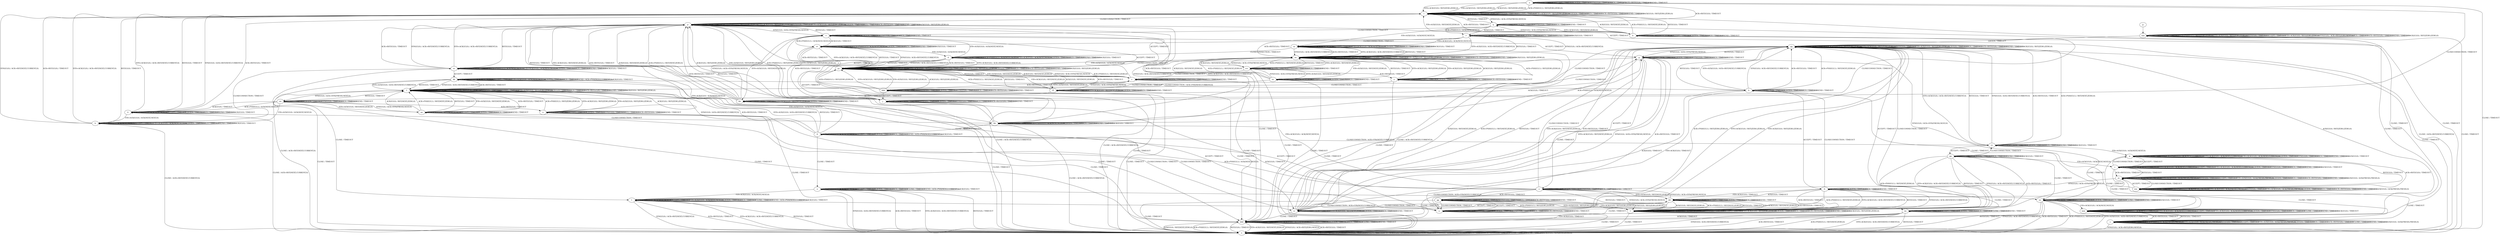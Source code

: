 digraph "" {
	graph ["Incoming time"=0.0004324913024902344,
		"Outgoing time"=0.04846477508544922,
		Output="{'States': 56, 'Transitions': 716, 'Filename': '../results/tcp_preset_100/TCP_FreeBSD_Server-TCP_FreeBSD_Server-2.dot'}",
		Reference="{'States': 56, 'Transitions': 716, 'Filename': '../subjects/tcp/TCP_FreeBSD_Server.dot'}",
		Solver=yices,
		Updated="{'States': 56, 'Transitions': 716, 'Filename': '../subjects/tcp/TCP_FreeBSD_Server.dot'}",
		"f-measure"=1.0,
		precision=1.0,
		recall=1.0
	];
	a -> a	[key=0,
		label="RST(V,V,0) / TIMEOUT"];
	a -> a	[key=1,
		label="ACCEPT / TIMEOUT"];
	a -> a	[key=2,
		label="LISTEN / TIMEOUT"];
	a -> a	[key=3,
		label="SYN(V,V,0) / TIMEOUT"];
	a -> a	[key=4,
		label="RCV / TIMEOUT"];
	a -> a	[key=5,
		label="ACK+RST(V,V,0) / TIMEOUT"];
	a -> a	[key=6,
		label="SEND / TIMEOUT"];
	a -> i	[key=0,
		label="ACK+PSH(V,V,1) / RST(ZERO,ZERO,0)"];
	a -> i	[key=1,
		label="SYN+ACK(V,V,0) / RST(ZERO,ZERO,0)"];
	a -> i	[key=2,
		label="FIN+ACK(V,V,0) / RST(ZERO,ZERO,0)"];
	a -> i	[key=3,
		label="ACK(V,V,0) / RST(ZERO,ZERO,0)"];
	a -> j	[key=0,
		label="CLOSECONNECTION / TIMEOUT"];
	a -> x	[key=0,
		label="CLOSE / TIMEOUT"];
	b -> b	[key=0,
		label="ACK+PSH(V,V,1) / ACK(NEXT,NEXT,0)"];
	b -> b	[key=1,
		label="ACCEPT / TIMEOUT"];
	b -> b	[key=2,
		label="FIN+ACK(V,V,0) / ACK(NEXT,NEXT,0)"];
	b -> b	[key=3,
		label="LISTEN / TIMEOUT"];
	b -> b	[key=4,
		label="RCV / TIMEOUT"];
	b -> b	[key=5,
		label="SEND / TIMEOUT"];
	b -> b	[key=6,
		label="ACK(V,V,0) / TIMEOUT"];
	b -> i	[key=0,
		label="SYN+ACK(V,V,0) / ACK+RST(NEXT,CURRENT,0)"];
	b -> i	[key=1,
		label="RST(V,V,0) / TIMEOUT"];
	b -> i	[key=2,
		label="SYN(V,V,0) / ACK+RST(NEXT,CURRENT,0)"];
	b -> i	[key=3,
		label="ACK+RST(V,V,0) / TIMEOUT"];
	b -> x	[key=0,
		label="CLOSE / ACK+RST(NEXT,CURRENT,0)"];
	b -> ss	[key=0,
		label="CLOSECONNECTION / TIMEOUT"];
	c -> c	[key=0,
		label="ACK+PSH(V,V,1) / ACK(NEXT,CURRENT,0)"];
	c -> c	[key=1,
		label="SYN+ACK(V,V,0) / ACK(NEXT,CURRENT,0)"];
	c -> c	[key=2,
		label="ACCEPT / TIMEOUT"];
	c -> c	[key=3,
		label="FIN+ACK(V,V,0) / ACK(NEXT,CURRENT,0)"];
	c -> c	[key=4,
		label="LISTEN / TIMEOUT"];
	c -> c	[key=5,
		label="SYN(V,V,0) / TIMEOUT"];
	c -> c	[key=6,
		label="RCV / TIMEOUT"];
	c -> c	[key=7,
		label="SEND / TIMEOUT"];
	c -> c	[key=8,
		label="ACK(V,V,0) / TIMEOUT"];
	c -> w	[key=0,
		label="CLOSECONNECTION / TIMEOUT"];
	c -> mm	[key=0,
		label="CLOSE / TIMEOUT"];
	c -> zz	[key=0,
		label="RST(V,V,0) / TIMEOUT"];
	c -> zz	[key=1,
		label="ACK+RST(V,V,0) / TIMEOUT"];
	d -> d	[key=0,
		label="CLOSECONNECTION / TIMEOUT"];
	d -> d	[key=1,
		label="ACK+PSH(V,V,1) / ACK(NEXT,NEXT,0)"];
	d -> d	[key=2,
		label="FIN+ACK(V,V,0) / ACK(NEXT,NEXT,0)"];
	d -> d	[key=3,
		label="LISTEN / TIMEOUT"];
	d -> d	[key=4,
		label="RCV / TIMEOUT"];
	d -> d	[key=5,
		label="SEND / TIMEOUT"];
	d -> d	[key=6,
		label="ACK(V,V,0) / TIMEOUT"];
	d -> x	[key=0,
		label="CLOSE / ACK+RST(NEXT,CURRENT,0)"];
	d -> ss	[key=0,
		label="ACCEPT / TIMEOUT"];
	d -> yy	[key=0,
		label="SYN+ACK(V,V,0) / ACK+RST(NEXT,CURRENT,0)"];
	d -> yy	[key=1,
		label="RST(V,V,0) / TIMEOUT"];
	d -> yy	[key=2,
		label="SYN(V,V,0) / ACK+RST(NEXT,CURRENT,0)"];
	d -> yy	[key=3,
		label="ACK+RST(V,V,0) / TIMEOUT"];
	e -> e	[key=0,
		label="ACCEPT / TIMEOUT"];
	e -> e	[key=1,
		label="LISTEN / TIMEOUT"];
	e -> e	[key=2,
		label="SYN(V,V,0) / TIMEOUT"];
	e -> e	[key=3,
		label="RCV / TIMEOUT"];
	e -> e	[key=4,
		label="SEND / TIMEOUT"];
	e -> g	[key=0,
		label="CLOSECONNECTION / TIMEOUT"];
	e -> l	[key=0,
		label="RST(V,V,0) / TIMEOUT"];
	e -> dd	[key=0,
		label="SYN+ACK(V,V,0) / RST(NEXT,ZERO,0)"];
	e -> gg	[key=0,
		label="ACK+RST(V,V,0) / TIMEOUT"];
	e -> kk	[key=0,
		label="FIN+ACK(V,V,0) / ACK(NEXT,NEXT,0)"];
	e -> ll	[key=0,
		label="ACK+PSH(V,V,1) / ACK(NEXT,NEXT,0)"];
	e -> ll	[key=1,
		label="ACK(V,V,0) / TIMEOUT"];
	e -> ddd	[key=0,
		label="CLOSE / TIMEOUT"];
	f -> f	[key=0,
		label="ACK+PSH(V,V,1) / RST(ZERO,ZERO,0)"];
	f -> f	[key=1,
		label="SYN+ACK(V,V,0) / RST(ZERO,ZERO,0)"];
	f -> f	[key=2,
		label="RST(V,V,0) / TIMEOUT"];
	f -> f	[key=3,
		label="ACCEPT / TIMEOUT"];
	f -> f	[key=4,
		label="FIN+ACK(V,V,0) / RST(ZERO,ZERO,0)"];
	f -> f	[key=5,
		label="LISTEN / TIMEOUT"];
	f -> f	[key=6,
		label="RCV / TIMEOUT"];
	f -> f	[key=7,
		label="ACK+RST(V,V,0) / TIMEOUT"];
	f -> f	[key=8,
		label="SEND / TIMEOUT"];
	f -> f	[key=9,
		label="ACK(V,V,0) / RST(ZERO,ZERO,0)"];
	f -> x	[key=0,
		label="CLOSE / TIMEOUT"];
	f -> qq	[key=0,
		label="CLOSECONNECTION / TIMEOUT"];
	f -> uu	[key=0,
		label="SYN(V,V,0) / ACK+SYN(FRESH,NEXT,0)"];
	g -> e	[key=0,
		label="ACCEPT / TIMEOUT"];
	g -> g	[key=0,
		label="CLOSECONNECTION / TIMEOUT"];
	g -> g	[key=1,
		label="LISTEN / TIMEOUT"];
	g -> g	[key=2,
		label="SYN(V,V,0) / TIMEOUT"];
	g -> g	[key=3,
		label="RCV / TIMEOUT"];
	g -> g	[key=4,
		label="SEND / TIMEOUT"];
	g -> n	[key=0,
		label="ACK+RST(V,V,0) / TIMEOUT"];
	g -> bb	[key=0,
		label="ACK+PSH(V,V,1) / ACK(NEXT,NEXT,0)"];
	g -> bb	[key=1,
		label="ACK(V,V,0) / TIMEOUT"];
	g -> cc	[key=0,
		label="SYN+ACK(V,V,0) / RST(NEXT,ZERO,0)"];
	g -> qq	[key=0,
		label="RST(V,V,0) / TIMEOUT"];
	g -> ss	[key=0,
		label="FIN+ACK(V,V,0) / ACK(NEXT,NEXT,0)"];
	g -> ddd	[key=0,
		label="CLOSE / TIMEOUT"];
	h -> h	[key=0,
		label="CLOSECONNECTION / TIMEOUT"];
	h -> h	[key=1,
		label="LISTEN / TIMEOUT"];
	h -> h	[key=2,
		label="RCV / TIMEOUT"];
	h -> h	[key=3,
		label="SEND / TIMEOUT"];
	h -> cc	[key=0,
		label="FIN+ACK(V,V,0) / TIMEOUT"];
	h -> cc	[key=1,
		label="ACK(V,V,0) / TIMEOUT"];
	h -> nn	[key=0,
		label="CLOSE / TIMEOUT"];
	h -> qq	[key=0,
		label="ACK+PSH(V,V,1) / RST(NEXT,ZERO,0)"];
	h -> qq	[key=1,
		label="SYN+ACK(V,V,0) / ACK+RST(NEXT,CURRENT,0)"];
	h -> qq	[key=2,
		label="RST(V,V,0) / TIMEOUT"];
	h -> qq	[key=3,
		label="SYN(V,V,0) / ACK+RST(NEXT,CURRENT,0)"];
	h -> qq	[key=4,
		label="ACK+RST(V,V,0) / TIMEOUT"];
	h -> tt	[key=0,
		label="ACCEPT / TIMEOUT"];
	i -> i	[key=0,
		label="ACK+PSH(V,V,1) / RST(ZERO,ZERO,0)"];
	i -> i	[key=1,
		label="SYN+ACK(V,V,0) / RST(ZERO,ZERO,0)"];
	i -> i	[key=2,
		label="RST(V,V,0) / TIMEOUT"];
	i -> i	[key=3,
		label="ACCEPT / TIMEOUT"];
	i -> i	[key=4,
		label="FIN+ACK(V,V,0) / RST(ZERO,ZERO,0)"];
	i -> i	[key=5,
		label="LISTEN / TIMEOUT"];
	i -> i	[key=6,
		label="RCV / TIMEOUT"];
	i -> i	[key=7,
		label="ACK+RST(V,V,0) / TIMEOUT"];
	i -> i	[key=8,
		label="SEND / TIMEOUT"];
	i -> i	[key=9,
		label="ACK(V,V,0) / RST(ZERO,ZERO,0)"];
	i -> p	[key=0,
		label="CLOSECONNECTION / TIMEOUT"];
	i -> q	[key=0,
		label="SYN(V,V,0) / ACK+SYN(FRESH,NEXT,0)"];
	i -> x	[key=0,
		label="CLOSE / TIMEOUT"];
	j -> j	[key=0,
		label="CLOSECONNECTION / TIMEOUT"];
	j -> j	[key=1,
		label="RST(V,V,0) / TIMEOUT"];
	j -> j	[key=2,
		label="LISTEN / TIMEOUT"];
	j -> j	[key=3,
		label="SYN(V,V,0) / TIMEOUT"];
	j -> j	[key=4,
		label="RCV / TIMEOUT"];
	j -> j	[key=5,
		label="ACK+RST(V,V,0) / TIMEOUT"];
	j -> j	[key=6,
		label="SEND / TIMEOUT"];
	j -> n	[key=0,
		label="ACCEPT / TIMEOUT"];
	j -> p	[key=0,
		label="ACK+PSH(V,V,1) / RST(ZERO,ZERO,0)"];
	j -> p	[key=1,
		label="SYN+ACK(V,V,0) / RST(ZERO,ZERO,0)"];
	j -> p	[key=2,
		label="FIN+ACK(V,V,0) / RST(ZERO,ZERO,0)"];
	j -> p	[key=3,
		label="ACK(V,V,0) / RST(ZERO,ZERO,0)"];
	j -> x	[key=0,
		label="CLOSE / TIMEOUT"];
	k -> i	[key=0,
		label="ACK+PSH(V,V,1) / RST(NEXT,ZERO,0)"];
	k -> i	[key=1,
		label="RST(V,V,0) / TIMEOUT"];
	k -> i	[key=2,
		label="FIN+ACK(V,V,0) / RST(NEXT,ZERO,0)"];
	k -> i	[key=3,
		label="ACK+RST(V,V,0) / TIMEOUT"];
	k -> i	[key=4,
		label="ACK(V,V,0) / RST(NEXT,ZERO,0)"];
	k -> k	[key=0,
		label="SYN+ACK(V,V,0) / RST(NEXT,ZERO,0)"];
	k -> k	[key=1,
		label="ACCEPT / TIMEOUT"];
	k -> k	[key=2,
		label="LISTEN / TIMEOUT"];
	k -> k	[key=3,
		label="RCV / TIMEOUT"];
	k -> k	[key=4,
		label="SEND / TIMEOUT"];
	k -> q	[key=0,
		label="SYN(V,V,0) / ACK+SYN(FRESH,NEXT,0)"];
	k -> hh	[key=0,
		label="CLOSECONNECTION / TIMEOUT"];
	k -> ddd	[key=0,
		label="CLOSE / TIMEOUT"];
	l -> e	[key=0,
		label="SYN(V,V,0) / ACK+SYN(FRESH,NEXT,0)"];
	l -> l	[key=0,
		label="ACK+PSH(V,V,1) / RST(ZERO,ZERO,0)"];
	l -> l	[key=1,
		label="SYN+ACK(V,V,0) / RST(ZERO,ZERO,0)"];
	l -> l	[key=2,
		label="RST(V,V,0) / TIMEOUT"];
	l -> l	[key=3,
		label="ACCEPT / TIMEOUT"];
	l -> l	[key=4,
		label="FIN+ACK(V,V,0) / RST(ZERO,ZERO,0)"];
	l -> l	[key=5,
		label="LISTEN / TIMEOUT"];
	l -> l	[key=6,
		label="RCV / TIMEOUT"];
	l -> l	[key=7,
		label="ACK+RST(V,V,0) / TIMEOUT"];
	l -> l	[key=8,
		label="SEND / TIMEOUT"];
	l -> l	[key=9,
		label="ACK(V,V,0) / RST(ZERO,ZERO,0)"];
	l -> x	[key=0,
		label="CLOSE / TIMEOUT"];
	l -> qq	[key=0,
		label="CLOSECONNECTION / TIMEOUT"];
	m -> d	[key=0,
		label="CLOSECONNECTION / TIMEOUT"];
	m -> m	[key=0,
		label="ACK+PSH(V,V,1) / ACK(NEXT,NEXT,0)"];
	m -> m	[key=1,
		label="ACCEPT / TIMEOUT"];
	m -> m	[key=2,
		label="FIN+ACK(V,V,0) / ACK(NEXT,NEXT,0)"];
	m -> m	[key=3,
		label="LISTEN / TIMEOUT"];
	m -> m	[key=4,
		label="RCV / TIMEOUT"];
	m -> m	[key=5,
		label="SEND / TIMEOUT"];
	m -> m	[key=6,
		label="ACK(V,V,0) / TIMEOUT"];
	m -> x	[key=0,
		label="CLOSE / ACK+RST(NEXT,CURRENT,0)"];
	m -> ee	[key=0,
		label="SYN+ACK(V,V,0) / ACK+RST(NEXT,CURRENT,0)"];
	m -> ee	[key=1,
		label="RST(V,V,0) / TIMEOUT"];
	m -> ee	[key=2,
		label="SYN(V,V,0) / ACK+RST(NEXT,CURRENT,0)"];
	m -> ee	[key=3,
		label="ACK+RST(V,V,0) / TIMEOUT"];
	n -> n	[key=0,
		label="CLOSECONNECTION / TIMEOUT"];
	n -> n	[key=1,
		label="RST(V,V,0) / TIMEOUT"];
	n -> n	[key=2,
		label="LISTEN / TIMEOUT"];
	n -> n	[key=3,
		label="SYN(V,V,0) / TIMEOUT"];
	n -> n	[key=4,
		label="RCV / TIMEOUT"];
	n -> n	[key=5,
		label="ACK+RST(V,V,0) / TIMEOUT"];
	n -> n	[key=6,
		label="SEND / TIMEOUT"];
	n -> x	[key=0,
		label="CLOSE / TIMEOUT"];
	n -> gg	[key=0,
		label="ACCEPT / TIMEOUT"];
	n -> qq	[key=0,
		label="ACK+PSH(V,V,1) / RST(ZERO,ZERO,0)"];
	n -> qq	[key=1,
		label="SYN+ACK(V,V,0) / RST(ZERO,ZERO,0)"];
	n -> qq	[key=2,
		label="FIN+ACK(V,V,0) / RST(ZERO,ZERO,0)"];
	n -> qq	[key=3,
		label="ACK(V,V,0) / RST(ZERO,ZERO,0)"];
	o -> o	[key=0,
		label="ACK+PSH(V,V,1) / ACK(NEXT,NEXT,0)"];
	o -> o	[key=1,
		label="ACCEPT / TIMEOUT"];
	o -> o	[key=2,
		label="LISTEN / TIMEOUT"];
	o -> o	[key=3,
		label="RCV / TIMEOUT"];
	o -> o	[key=4,
		label="CLOSE / TIMEOUT"];
	o -> o	[key=5,
		label="SEND / ACK+PSH(NEXT,CURRENT,1)"];
	o -> o	[key=6,
		label="ACK(V,V,0) / TIMEOUT"];
	o -> t	[key=0,
		label="FIN+ACK(V,V,0) / ACK(NEXT,NEXT,0)"];
	o -> x	[key=0,
		label="SYN+ACK(V,V,0) / ACK+RST(NEXT,CURRENT,0)"];
	o -> x	[key=1,
		label="RST(V,V,0) / TIMEOUT"];
	o -> x	[key=2,
		label="SYN(V,V,0) / ACK+RST(NEXT,CURRENT,0)"];
	o -> x	[key=3,
		label="ACK+RST(V,V,0) / TIMEOUT"];
	o -> oo	[key=0,
		label="CLOSECONNECTION / ACK+FIN(NEXT,CURRENT,0)"];
	p -> p	[key=0,
		label="CLOSECONNECTION / TIMEOUT"];
	p -> p	[key=1,
		label="ACK+PSH(V,V,1) / RST(ZERO,ZERO,0)"];
	p -> p	[key=2,
		label="SYN+ACK(V,V,0) / RST(ZERO,ZERO,0)"];
	p -> p	[key=3,
		label="RST(V,V,0) / TIMEOUT"];
	p -> p	[key=4,
		label="FIN+ACK(V,V,0) / RST(ZERO,ZERO,0)"];
	p -> p	[key=5,
		label="LISTEN / TIMEOUT"];
	p -> p	[key=6,
		label="RCV / TIMEOUT"];
	p -> p	[key=7,
		label="ACK+RST(V,V,0) / TIMEOUT"];
	p -> p	[key=8,
		label="SEND / TIMEOUT"];
	p -> p	[key=9,
		label="ACK(V,V,0) / RST(ZERO,ZERO,0)"];
	p -> v	[key=0,
		label="SYN(V,V,0) / ACK+SYN(FRESH,NEXT,0)"];
	p -> x	[key=0,
		label="CLOSE / TIMEOUT"];
	p -> qq	[key=0,
		label="ACCEPT / TIMEOUT"];
	q -> a	[key=0,
		label="ACK+RST(V,V,0) / TIMEOUT"];
	q -> i	[key=0,
		label="RST(V,V,0) / TIMEOUT"];
	q -> k	[key=0,
		label="SYN+ACK(V,V,0) / RST(NEXT,ZERO,0)"];
	q -> m	[key=0,
		label="FIN+ACK(V,V,0) / ACK(NEXT,NEXT,0)"];
	q -> q	[key=0,
		label="ACCEPT / TIMEOUT"];
	q -> q	[key=1,
		label="LISTEN / TIMEOUT"];
	q -> q	[key=2,
		label="SYN(V,V,0) / TIMEOUT"];
	q -> q	[key=3,
		label="RCV / TIMEOUT"];
	q -> q	[key=4,
		label="SEND / TIMEOUT"];
	q -> r	[key=0,
		label="ACK+PSH(V,V,1) / ACK(NEXT,NEXT,0)"];
	q -> r	[key=1,
		label="ACK(V,V,0) / TIMEOUT"];
	q -> v	[key=0,
		label="CLOSECONNECTION / TIMEOUT"];
	q -> ddd	[key=0,
		label="CLOSE / TIMEOUT"];
	r -> m	[key=0,
		label="FIN+ACK(V,V,0) / ACK(NEXT,NEXT,0)"];
	r -> r	[key=0,
		label="ACK+PSH(V,V,1) / ACK(NEXT,NEXT,0)"];
	r -> r	[key=1,
		label="ACCEPT / TIMEOUT"];
	r -> r	[key=2,
		label="LISTEN / TIMEOUT"];
	r -> r	[key=3,
		label="RCV / TIMEOUT"];
	r -> r	[key=4,
		label="SEND / TIMEOUT"];
	r -> r	[key=5,
		label="ACK(V,V,0) / TIMEOUT"];
	r -> x	[key=0,
		label="CLOSE / ACK+RST(NEXT,CURRENT,0)"];
	r -> ee	[key=0,
		label="SYN+ACK(V,V,0) / ACK+RST(NEXT,CURRENT,0)"];
	r -> ee	[key=1,
		label="RST(V,V,0) / TIMEOUT"];
	r -> ee	[key=2,
		label="SYN(V,V,0) / ACK+RST(NEXT,CURRENT,0)"];
	r -> ee	[key=3,
		label="ACK+RST(V,V,0) / TIMEOUT"];
	r -> rr	[key=0,
		label="CLOSECONNECTION / TIMEOUT"];
	s -> s	[key=0,
		label="CLOSECONNECTION / TIMEOUT"];
	s -> s	[key=1,
		label="ACK+PSH(V,V,1) / ACK(FRESH,FRESH,0)"];
	s -> s	[key=2,
		label="SYN+ACK(V,V,0) / ACK(FRESH,FRESH,0)"];
	s -> s	[key=3,
		label="RST(V,V,0) / TIMEOUT"];
	s -> s	[key=4,
		label="ACCEPT / TIMEOUT"];
	s -> s	[key=5,
		label="FIN+ACK(V,V,0) / ACK(FRESH,FRESH,0)"];
	s -> s	[key=6,
		label="LISTEN / TIMEOUT"];
	s -> s	[key=7,
		label="RCV / TIMEOUT"];
	s -> s	[key=8,
		label="ACK+RST(V,V,0) / TIMEOUT"];
	s -> s	[key=9,
		label="CLOSE / TIMEOUT"];
	s -> s	[key=10,
		label="SEND / TIMEOUT"];
	s -> s	[key=11,
		label="ACK(V,V,0) / ACK(FRESH,FRESH,0)"];
	s -> x	[key=0,
		label="SYN(V,V,0) / ACK+RST(ZERO,NEXT,0)"];
	t -> t	[key=0,
		label="ACK+PSH(V,V,1) / ACK(NEXT,NEXT,0)"];
	t -> t	[key=1,
		label="ACCEPT / TIMEOUT"];
	t -> t	[key=2,
		label="FIN+ACK(V,V,0) / ACK(NEXT,NEXT,0)"];
	t -> t	[key=3,
		label="LISTEN / TIMEOUT"];
	t -> t	[key=4,
		label="RCV / TIMEOUT"];
	t -> t	[key=5,
		label="CLOSE / TIMEOUT"];
	t -> t	[key=6,
		label="SEND / ACK+PSH(NEXT,CURRENT,1)"];
	t -> t	[key=7,
		label="ACK(V,V,0) / TIMEOUT"];
	t -> x	[key=0,
		label="SYN+ACK(V,V,0) / ACK+RST(NEXT,CURRENT,0)"];
	t -> x	[key=1,
		label="RST(V,V,0) / TIMEOUT"];
	t -> x	[key=2,
		label="SYN(V,V,0) / ACK+RST(NEXT,CURRENT,0)"];
	t -> x	[key=3,
		label="ACK+RST(V,V,0) / TIMEOUT"];
	t -> nn	[key=0,
		label="CLOSECONNECTION / ACK+FIN(NEXT,CURRENT,0)"];
	u -> f	[key=0,
		label="ACK+PSH(V,V,1) / RST(ZERO,ZERO,0)"];
	u -> f	[key=1,
		label="SYN+ACK(V,V,0) / RST(ZERO,ZERO,0)"];
	u -> f	[key=2,
		label="FIN+ACK(V,V,0) / RST(ZERO,ZERO,0)"];
	u -> f	[key=3,
		label="ACK(V,V,0) / RST(ZERO,ZERO,0)"];
	u -> n	[key=0,
		label="CLOSECONNECTION / TIMEOUT"];
	u -> u	[key=0,
		label="RST(V,V,0) / TIMEOUT"];
	u -> u	[key=1,
		label="ACCEPT / TIMEOUT"];
	u -> u	[key=2,
		label="LISTEN / TIMEOUT"];
	u -> u	[key=3,
		label="SYN(V,V,0) / TIMEOUT"];
	u -> u	[key=4,
		label="RCV / TIMEOUT"];
	u -> u	[key=5,
		label="ACK+RST(V,V,0) / TIMEOUT"];
	u -> u	[key=6,
		label="SEND / TIMEOUT"];
	u -> x	[key=0,
		label="CLOSE / TIMEOUT"];
	v -> d	[key=0,
		label="FIN+ACK(V,V,0) / ACK(NEXT,NEXT,0)"];
	v -> g	[key=0,
		label="ACCEPT / TIMEOUT"];
	v -> j	[key=0,
		label="ACK+RST(V,V,0) / TIMEOUT"];
	v -> p	[key=0,
		label="RST(V,V,0) / TIMEOUT"];
	v -> v	[key=0,
		label="CLOSECONNECTION / TIMEOUT"];
	v -> v	[key=1,
		label="LISTEN / TIMEOUT"];
	v -> v	[key=2,
		label="SYN(V,V,0) / TIMEOUT"];
	v -> v	[key=3,
		label="RCV / TIMEOUT"];
	v -> v	[key=4,
		label="SEND / TIMEOUT"];
	v -> hh	[key=0,
		label="SYN+ACK(V,V,0) / RST(NEXT,ZERO,0)"];
	v -> rr	[key=0,
		label="ACK+PSH(V,V,1) / ACK(NEXT,NEXT,0)"];
	v -> rr	[key=1,
		label="ACK(V,V,0) / TIMEOUT"];
	v -> ddd	[key=0,
		label="CLOSE / TIMEOUT"];
	w -> c	[key=0,
		label="ACCEPT / TIMEOUT"];
	w -> w	[key=0,
		label="CLOSECONNECTION / TIMEOUT"];
	w -> w	[key=1,
		label="ACK+PSH(V,V,1) / ACK(NEXT,CURRENT,0)"];
	w -> w	[key=2,
		label="SYN+ACK(V,V,0) / ACK(NEXT,CURRENT,0)"];
	w -> w	[key=3,
		label="FIN+ACK(V,V,0) / ACK(NEXT,CURRENT,0)"];
	w -> w	[key=4,
		label="LISTEN / TIMEOUT"];
	w -> w	[key=5,
		label="SYN(V,V,0) / TIMEOUT"];
	w -> w	[key=6,
		label="RCV / TIMEOUT"];
	w -> w	[key=7,
		label="SEND / TIMEOUT"];
	w -> w	[key=8,
		label="ACK(V,V,0) / TIMEOUT"];
	w -> mm	[key=0,
		label="CLOSE / TIMEOUT"];
	w -> ww	[key=0,
		label="RST(V,V,0) / TIMEOUT"];
	w -> ww	[key=1,
		label="ACK+RST(V,V,0) / TIMEOUT"];
	x -> x	[key=0,
		label="CLOSECONNECTION / TIMEOUT"];
	x -> x	[key=1,
		label="ACK+PSH(V,V,1) / RST(ZERO,ZERO,0)"];
	x -> x	[key=2,
		label="SYN+ACK(V,V,0) / RST(ZERO,ZERO,0)"];
	x -> x	[key=3,
		label="RST(V,V,0) / TIMEOUT"];
	x -> x	[key=4,
		label="ACCEPT / TIMEOUT"];
	x -> x	[key=5,
		label="FIN+ACK(V,V,0) / RST(ZERO,ZERO,0)"];
	x -> x	[key=6,
		label="LISTEN / TIMEOUT"];
	x -> x	[key=7,
		label="SYN(V,V,0) / ACK+RST(ZERO,NEXT,0)"];
	x -> x	[key=8,
		label="RCV / TIMEOUT"];
	x -> x	[key=9,
		label="ACK+RST(V,V,0) / TIMEOUT"];
	x -> x	[key=10,
		label="CLOSE / TIMEOUT"];
	x -> x	[key=11,
		label="SEND / TIMEOUT"];
	x -> x	[key=12,
		label="ACK(V,V,0) / RST(ZERO,ZERO,0)"];
	y -> x	[key=0,
		label="CLOSE / TIMEOUT"];
	y -> y	[key=0,
		label="RST(V,V,0) / TIMEOUT"];
	y -> y	[key=1,
		label="ACCEPT / TIMEOUT"];
	y -> y	[key=2,
		label="LISTEN / TIMEOUT"];
	y -> y	[key=3,
		label="SYN(V,V,0) / TIMEOUT"];
	y -> y	[key=4,
		label="RCV / TIMEOUT"];
	y -> y	[key=5,
		label="ACK+RST(V,V,0) / TIMEOUT"];
	y -> y	[key=6,
		label="SEND / TIMEOUT"];
	y -> ee	[key=0,
		label="ACK+PSH(V,V,1) / RST(ZERO,ZERO,0)"];
	y -> ee	[key=1,
		label="SYN+ACK(V,V,0) / RST(ZERO,ZERO,0)"];
	y -> ee	[key=2,
		label="FIN+ACK(V,V,0) / RST(ZERO,ZERO,0)"];
	y -> ee	[key=3,
		label="ACK(V,V,0) / RST(ZERO,ZERO,0)"];
	y -> bbb	[key=0,
		label="CLOSECONNECTION / TIMEOUT"];
	z -> v	[key=0,
		label="ACCEPT / TIMEOUT"];
	z -> z	[key=0,
		label="CLOSECONNECTION / TIMEOUT"];
	z -> z	[key=1,
		label="LISTEN / TIMEOUT"];
	z -> z	[key=2,
		label="SYN(V,V,0) / TIMEOUT"];
	z -> z	[key=3,
		label="RCV / TIMEOUT"];
	z -> z	[key=4,
		label="SEND / TIMEOUT"];
	z -> ff	[key=0,
		label="SYN+ACK(V,V,0) / RST(NEXT,ZERO,0)"];
	z -> yy	[key=0,
		label="ACK+PSH(V,V,1) / RST(NEXT,ZERO,0)"];
	z -> yy	[key=1,
		label="RST(V,V,0) / TIMEOUT"];
	z -> yy	[key=2,
		label="FIN+ACK(V,V,0) / RST(NEXT,ZERO,0)"];
	z -> yy	[key=3,
		label="ACK(V,V,0) / RST(NEXT,ZERO,0)"];
	z -> bbb	[key=0,
		label="ACK+RST(V,V,0) / TIMEOUT"];
	z -> ddd	[key=0,
		label="CLOSE / TIMEOUT"];
	aa -> f	[key=0,
		label="ACK+PSH(V,V,1) / RST(NEXT,ZERO,0)"];
	aa -> f	[key=1,
		label="RST(V,V,0) / TIMEOUT"];
	aa -> f	[key=2,
		label="FIN+ACK(V,V,0) / RST(NEXT,ZERO,0)"];
	aa -> f	[key=3,
		label="ACK+RST(V,V,0) / TIMEOUT"];
	aa -> f	[key=4,
		label="ACK(V,V,0) / RST(NEXT,ZERO,0)"];
	aa -> aa	[key=0,
		label="SYN+ACK(V,V,0) / RST(NEXT,ZERO,0)"];
	aa -> aa	[key=1,
		label="ACCEPT / TIMEOUT"];
	aa -> aa	[key=2,
		label="LISTEN / TIMEOUT"];
	aa -> aa	[key=3,
		label="RCV / TIMEOUT"];
	aa -> aa	[key=4,
		label="SEND / TIMEOUT"];
	aa -> cc	[key=0,
		label="CLOSECONNECTION / TIMEOUT"];
	aa -> uu	[key=0,
		label="SYN(V,V,0) / ACK+SYN(FRESH,NEXT,0)"];
	aa -> ddd	[key=0,
		label="CLOSE / TIMEOUT"];
	bb -> p	[key=0,
		label="SYN+ACK(V,V,0) / ACK+RST(NEXT,CURRENT,0)"];
	bb -> p	[key=1,
		label="RST(V,V,0) / TIMEOUT"];
	bb -> p	[key=2,
		label="SYN(V,V,0) / ACK+RST(NEXT,CURRENT,0)"];
	bb -> p	[key=3,
		label="ACK+RST(V,V,0) / TIMEOUT"];
	bb -> x	[key=0,
		label="CLOSE / ACK+RST(NEXT,CURRENT,0)"];
	bb -> bb	[key=0,
		label="CLOSECONNECTION / TIMEOUT"];
	bb -> bb	[key=1,
		label="ACK+PSH(V,V,1) / ACK(NEXT,NEXT,0)"];
	bb -> bb	[key=2,
		label="LISTEN / TIMEOUT"];
	bb -> bb	[key=3,
		label="RCV / TIMEOUT"];
	bb -> bb	[key=4,
		label="SEND / TIMEOUT"];
	bb -> bb	[key=5,
		label="ACK(V,V,0) / TIMEOUT"];
	bb -> ll	[key=0,
		label="ACCEPT / TIMEOUT"];
	bb -> ss	[key=0,
		label="FIN+ACK(V,V,0) / ACK(NEXT,NEXT,0)"];
	cc -> g	[key=0,
		label="SYN(V,V,0) / ACK+SYN(FRESH,NEXT,0)"];
	cc -> cc	[key=0,
		label="CLOSECONNECTION / TIMEOUT"];
	cc -> cc	[key=1,
		label="SYN+ACK(V,V,0) / RST(NEXT,ZERO,0)"];
	cc -> cc	[key=2,
		label="LISTEN / TIMEOUT"];
	cc -> cc	[key=3,
		label="RCV / TIMEOUT"];
	cc -> cc	[key=4,
		label="SEND / TIMEOUT"];
	cc -> dd	[key=0,
		label="ACCEPT / TIMEOUT"];
	cc -> qq	[key=0,
		label="ACK+PSH(V,V,1) / RST(NEXT,ZERO,0)"];
	cc -> qq	[key=1,
		label="RST(V,V,0) / TIMEOUT"];
	cc -> qq	[key=2,
		label="FIN+ACK(V,V,0) / RST(NEXT,ZERO,0)"];
	cc -> qq	[key=3,
		label="ACK+RST(V,V,0) / TIMEOUT"];
	cc -> qq	[key=4,
		label="ACK(V,V,0) / RST(NEXT,ZERO,0)"];
	cc -> ddd	[key=0,
		label="CLOSE / TIMEOUT"];
	dd -> e	[key=0,
		label="SYN(V,V,0) / ACK+SYN(FRESH,NEXT,0)"];
	dd -> l	[key=0,
		label="ACK+PSH(V,V,1) / RST(NEXT,ZERO,0)"];
	dd -> l	[key=1,
		label="RST(V,V,0) / TIMEOUT"];
	dd -> l	[key=2,
		label="FIN+ACK(V,V,0) / RST(NEXT,ZERO,0)"];
	dd -> l	[key=3,
		label="ACK+RST(V,V,0) / TIMEOUT"];
	dd -> l	[key=4,
		label="ACK(V,V,0) / RST(NEXT,ZERO,0)"];
	dd -> cc	[key=0,
		label="CLOSECONNECTION / TIMEOUT"];
	dd -> dd	[key=0,
		label="SYN+ACK(V,V,0) / RST(NEXT,ZERO,0)"];
	dd -> dd	[key=1,
		label="ACCEPT / TIMEOUT"];
	dd -> dd	[key=2,
		label="LISTEN / TIMEOUT"];
	dd -> dd	[key=3,
		label="RCV / TIMEOUT"];
	dd -> dd	[key=4,
		label="SEND / TIMEOUT"];
	dd -> ddd	[key=0,
		label="CLOSE / TIMEOUT"];
	ee -> x	[key=0,
		label="CLOSE / TIMEOUT"];
	ee -> ee	[key=0,
		label="ACK+PSH(V,V,1) / RST(ZERO,ZERO,0)"];
	ee -> ee	[key=1,
		label="SYN+ACK(V,V,0) / RST(ZERO,ZERO,0)"];
	ee -> ee	[key=2,
		label="RST(V,V,0) / TIMEOUT"];
	ee -> ee	[key=3,
		label="ACCEPT / TIMEOUT"];
	ee -> ee	[key=4,
		label="FIN+ACK(V,V,0) / RST(ZERO,ZERO,0)"];
	ee -> ee	[key=5,
		label="LISTEN / TIMEOUT"];
	ee -> ee	[key=6,
		label="RCV / TIMEOUT"];
	ee -> ee	[key=7,
		label="ACK+RST(V,V,0) / TIMEOUT"];
	ee -> ee	[key=8,
		label="SEND / TIMEOUT"];
	ee -> ee	[key=9,
		label="ACK(V,V,0) / RST(ZERO,ZERO,0)"];
	ee -> yy	[key=0,
		label="CLOSECONNECTION / TIMEOUT"];
	ee -> ccc	[key=0,
		label="SYN(V,V,0) / ACK+SYN(FRESH,NEXT,0)"];
	ff -> z	[key=0,
		label="SYN(V,V,0) / ACK+SYN(FRESH,NEXT,0)"];
	ff -> ff	[key=0,
		label="CLOSECONNECTION / TIMEOUT"];
	ff -> ff	[key=1,
		label="SYN+ACK(V,V,0) / RST(NEXT,ZERO,0)"];
	ff -> ff	[key=2,
		label="LISTEN / TIMEOUT"];
	ff -> ff	[key=3,
		label="RCV / TIMEOUT"];
	ff -> ff	[key=4,
		label="SEND / TIMEOUT"];
	ff -> hh	[key=0,
		label="ACCEPT / TIMEOUT"];
	ff -> yy	[key=0,
		label="ACK+PSH(V,V,1) / RST(NEXT,ZERO,0)"];
	ff -> yy	[key=1,
		label="RST(V,V,0) / TIMEOUT"];
	ff -> yy	[key=2,
		label="FIN+ACK(V,V,0) / RST(NEXT,ZERO,0)"];
	ff -> yy	[key=3,
		label="ACK+RST(V,V,0) / TIMEOUT"];
	ff -> yy	[key=4,
		label="ACK(V,V,0) / RST(NEXT,ZERO,0)"];
	ff -> ddd	[key=0,
		label="CLOSE / TIMEOUT"];
	gg -> l	[key=0,
		label="ACK+PSH(V,V,1) / RST(ZERO,ZERO,0)"];
	gg -> l	[key=1,
		label="SYN+ACK(V,V,0) / RST(ZERO,ZERO,0)"];
	gg -> l	[key=2,
		label="FIN+ACK(V,V,0) / RST(ZERO,ZERO,0)"];
	gg -> l	[key=3,
		label="ACK(V,V,0) / RST(ZERO,ZERO,0)"];
	gg -> n	[key=0,
		label="CLOSECONNECTION / TIMEOUT"];
	gg -> x	[key=0,
		label="CLOSE / TIMEOUT"];
	gg -> gg	[key=0,
		label="RST(V,V,0) / TIMEOUT"];
	gg -> gg	[key=1,
		label="ACCEPT / TIMEOUT"];
	gg -> gg	[key=2,
		label="LISTEN / TIMEOUT"];
	gg -> gg	[key=3,
		label="SYN(V,V,0) / TIMEOUT"];
	gg -> gg	[key=4,
		label="RCV / TIMEOUT"];
	gg -> gg	[key=5,
		label="ACK+RST(V,V,0) / TIMEOUT"];
	gg -> gg	[key=6,
		label="SEND / TIMEOUT"];
	hh -> p	[key=0,
		label="ACK+PSH(V,V,1) / RST(NEXT,ZERO,0)"];
	hh -> p	[key=1,
		label="RST(V,V,0) / TIMEOUT"];
	hh -> p	[key=2,
		label="FIN+ACK(V,V,0) / RST(NEXT,ZERO,0)"];
	hh -> p	[key=3,
		label="ACK+RST(V,V,0) / TIMEOUT"];
	hh -> p	[key=4,
		label="ACK(V,V,0) / RST(NEXT,ZERO,0)"];
	hh -> v	[key=0,
		label="SYN(V,V,0) / ACK+SYN(FRESH,NEXT,0)"];
	hh -> cc	[key=0,
		label="ACCEPT / TIMEOUT"];
	hh -> hh	[key=0,
		label="CLOSECONNECTION / TIMEOUT"];
	hh -> hh	[key=1,
		label="SYN+ACK(V,V,0) / RST(NEXT,ZERO,0)"];
	hh -> hh	[key=2,
		label="LISTEN / TIMEOUT"];
	hh -> hh	[key=3,
		label="RCV / TIMEOUT"];
	hh -> hh	[key=4,
		label="SEND / TIMEOUT"];
	hh -> ddd	[key=0,
		label="CLOSE / TIMEOUT"];
	ii -> b	[key=0,
		label="FIN+ACK(V,V,0) / ACK(NEXT,NEXT,0)"];
	ii -> i	[key=0,
		label="SYN+ACK(V,V,0) / ACK+RST(NEXT,CURRENT,0)"];
	ii -> i	[key=1,
		label="RST(V,V,0) / TIMEOUT"];
	ii -> i	[key=2,
		label="SYN(V,V,0) / ACK+RST(NEXT,CURRENT,0)"];
	ii -> i	[key=3,
		label="ACK+RST(V,V,0) / TIMEOUT"];
	ii -> x	[key=0,
		label="CLOSE / ACK+RST(NEXT,CURRENT,0)"];
	ii -> bb	[key=0,
		label="CLOSECONNECTION / TIMEOUT"];
	ii -> ii	[key=0,
		label="ACK+PSH(V,V,1) / ACK(NEXT,NEXT,0)"];
	ii -> ii	[key=1,
		label="ACCEPT / TIMEOUT"];
	ii -> ii	[key=2,
		label="LISTEN / TIMEOUT"];
	ii -> ii	[key=3,
		label="RCV / TIMEOUT"];
	ii -> ii	[key=4,
		label="SEND / TIMEOUT"];
	ii -> ii	[key=5,
		label="ACK(V,V,0) / TIMEOUT"];
	jj -> aaa	[key=0];
	kk -> f	[key=0,
		label="SYN+ACK(V,V,0) / ACK+RST(NEXT,CURRENT,0)"];
	kk -> f	[key=1,
		label="RST(V,V,0) / TIMEOUT"];
	kk -> f	[key=2,
		label="SYN(V,V,0) / ACK+RST(NEXT,CURRENT,0)"];
	kk -> f	[key=3,
		label="ACK+RST(V,V,0) / TIMEOUT"];
	kk -> h	[key=0,
		label="CLOSECONNECTION / ACK+FIN(NEXT,CURRENT,0)"];
	kk -> t	[key=0,
		label="CLOSE / TIMEOUT"];
	kk -> kk	[key=0,
		label="ACK+PSH(V,V,1) / ACK(NEXT,NEXT,0)"];
	kk -> kk	[key=1,
		label="ACCEPT / TIMEOUT"];
	kk -> kk	[key=2,
		label="FIN+ACK(V,V,0) / ACK(NEXT,NEXT,0)"];
	kk -> kk	[key=3,
		label="LISTEN / TIMEOUT"];
	kk -> kk	[key=4,
		label="RCV / TIMEOUT"];
	kk -> kk	[key=5,
		label="SEND / ACK+PSH(NEXT,CURRENT,1)"];
	kk -> kk	[key=6,
		label="ACK(V,V,0) / TIMEOUT"];
	ll -> f	[key=0,
		label="SYN+ACK(V,V,0) / ACK+RST(NEXT,CURRENT,0)"];
	ll -> f	[key=1,
		label="RST(V,V,0) / TIMEOUT"];
	ll -> f	[key=2,
		label="SYN(V,V,0) / ACK+RST(NEXT,CURRENT,0)"];
	ll -> f	[key=3,
		label="ACK+RST(V,V,0) / TIMEOUT"];
	ll -> o	[key=0,
		label="CLOSE / TIMEOUT"];
	ll -> kk	[key=0,
		label="FIN+ACK(V,V,0) / ACK(NEXT,NEXT,0)"];
	ll -> ll	[key=0,
		label="ACK+PSH(V,V,1) / ACK(NEXT,NEXT,0)"];
	ll -> ll	[key=1,
		label="ACCEPT / TIMEOUT"];
	ll -> ll	[key=2,
		label="LISTEN / TIMEOUT"];
	ll -> ll	[key=3,
		label="RCV / TIMEOUT"];
	ll -> ll	[key=4,
		label="SEND / ACK+PSH(NEXT,CURRENT,1)"];
	ll -> ll	[key=5,
		label="ACK(V,V,0) / TIMEOUT"];
	ll -> vv	[key=0,
		label="CLOSECONNECTION / ACK+FIN(NEXT,CURRENT,0)"];
	mm -> s	[key=0,
		label="RST(V,V,0) / TIMEOUT"];
	mm -> s	[key=1,
		label="ACK+RST(V,V,0) / TIMEOUT"];
	mm -> mm	[key=0,
		label="CLOSECONNECTION / TIMEOUT"];
	mm -> mm	[key=1,
		label="ACK+PSH(V,V,1) / ACK(NEXT,CURRENT,0)"];
	mm -> mm	[key=2,
		label="SYN+ACK(V,V,0) / ACK(NEXT,CURRENT,0)"];
	mm -> mm	[key=3,
		label="ACCEPT / TIMEOUT"];
	mm -> mm	[key=4,
		label="FIN+ACK(V,V,0) / ACK(NEXT,CURRENT,0)"];
	mm -> mm	[key=5,
		label="LISTEN / TIMEOUT"];
	mm -> mm	[key=6,
		label="SYN(V,V,0) / TIMEOUT"];
	mm -> mm	[key=7,
		label="RCV / TIMEOUT"];
	mm -> mm	[key=8,
		label="CLOSE / TIMEOUT"];
	mm -> mm	[key=9,
		label="SEND / TIMEOUT"];
	mm -> mm	[key=10,
		label="ACK(V,V,0) / TIMEOUT"];
	nn -> x	[key=0,
		label="ACK+PSH(V,V,1) / RST(NEXT,ZERO,0)"];
	nn -> x	[key=1,
		label="SYN+ACK(V,V,0) / ACK+RST(NEXT,CURRENT,0)"];
	nn -> x	[key=2,
		label="RST(V,V,0) / TIMEOUT"];
	nn -> x	[key=3,
		label="SYN(V,V,0) / ACK+RST(NEXT,CURRENT,0)"];
	nn -> x	[key=4,
		label="ACK+RST(V,V,0) / TIMEOUT"];
	nn -> nn	[key=0,
		label="CLOSECONNECTION / TIMEOUT"];
	nn -> nn	[key=1,
		label="ACCEPT / TIMEOUT"];
	nn -> nn	[key=2,
		label="LISTEN / TIMEOUT"];
	nn -> nn	[key=3,
		label="RCV / TIMEOUT"];
	nn -> nn	[key=4,
		label="CLOSE / TIMEOUT"];
	nn -> nn	[key=5,
		label="SEND / TIMEOUT"];
	nn -> ddd	[key=0,
		label="FIN+ACK(V,V,0) / TIMEOUT"];
	nn -> ddd	[key=1,
		label="ACK(V,V,0) / TIMEOUT"];
	oo -> x	[key=0,
		label="ACK+PSH(V,V,1) / RST(NEXT,ZERO,0)"];
	oo -> x	[key=1,
		label="SYN+ACK(V,V,0) / ACK+RST(NEXT,CURRENT,0)"];
	oo -> x	[key=2,
		label="RST(V,V,0) / TIMEOUT"];
	oo -> x	[key=3,
		label="SYN(V,V,0) / ACK+RST(NEXT,CURRENT,0)"];
	oo -> x	[key=4,
		label="ACK+RST(V,V,0) / TIMEOUT"];
	oo -> mm	[key=0,
		label="FIN+ACK(V,V,0) / ACK(NEXT,NEXT,0)"];
	oo -> oo	[key=0,
		label="CLOSECONNECTION / TIMEOUT"];
	oo -> oo	[key=1,
		label="ACCEPT / TIMEOUT"];
	oo -> oo	[key=2,
		label="LISTEN / TIMEOUT"];
	oo -> oo	[key=3,
		label="RCV / TIMEOUT"];
	oo -> oo	[key=4,
		label="CLOSE / TIMEOUT"];
	oo -> oo	[key=5,
		label="SEND / TIMEOUT"];
	oo -> oo	[key=6,
		label="ACK(V,V,0) / TIMEOUT"];
	pp -> c	[key=0,
		label="FIN+ACK(V,V,0) / ACK(NEXT,NEXT,0)"];
	pp -> l	[key=0,
		label="ACK+PSH(V,V,1) / RST(NEXT,ZERO,0)"];
	pp -> l	[key=1,
		label="SYN+ACK(V,V,0) / ACK+RST(NEXT,CURRENT,0)"];
	pp -> l	[key=2,
		label="RST(V,V,0) / TIMEOUT"];
	pp -> l	[key=3,
		label="SYN(V,V,0) / ACK+RST(NEXT,CURRENT,0)"];
	pp -> l	[key=4,
		label="ACK+RST(V,V,0) / TIMEOUT"];
	pp -> oo	[key=0,
		label="CLOSE / TIMEOUT"];
	pp -> pp	[key=0,
		label="ACCEPT / TIMEOUT"];
	pp -> pp	[key=1,
		label="LISTEN / TIMEOUT"];
	pp -> pp	[key=2,
		label="RCV / TIMEOUT"];
	pp -> pp	[key=3,
		label="SEND / TIMEOUT"];
	pp -> pp	[key=4,
		label="ACK(V,V,0) / TIMEOUT"];
	pp -> vv	[key=0,
		label="CLOSECONNECTION / TIMEOUT"];
	qq -> g	[key=0,
		label="SYN(V,V,0) / ACK+SYN(FRESH,NEXT,0)"];
	qq -> l	[key=0,
		label="ACCEPT / TIMEOUT"];
	qq -> x	[key=0,
		label="CLOSE / TIMEOUT"];
	qq -> qq	[key=0,
		label="CLOSECONNECTION / TIMEOUT"];
	qq -> qq	[key=1,
		label="ACK+PSH(V,V,1) / RST(ZERO,ZERO,0)"];
	qq -> qq	[key=2,
		label="SYN+ACK(V,V,0) / RST(ZERO,ZERO,0)"];
	qq -> qq	[key=3,
		label="RST(V,V,0) / TIMEOUT"];
	qq -> qq	[key=4,
		label="FIN+ACK(V,V,0) / RST(ZERO,ZERO,0)"];
	qq -> qq	[key=5,
		label="LISTEN / TIMEOUT"];
	qq -> qq	[key=6,
		label="RCV / TIMEOUT"];
	qq -> qq	[key=7,
		label="ACK+RST(V,V,0) / TIMEOUT"];
	qq -> qq	[key=8,
		label="SEND / TIMEOUT"];
	qq -> qq	[key=9,
		label="ACK(V,V,0) / RST(ZERO,ZERO,0)"];
	rr -> d	[key=0,
		label="FIN+ACK(V,V,0) / ACK(NEXT,NEXT,0)"];
	rr -> x	[key=0,
		label="CLOSE / ACK+RST(NEXT,CURRENT,0)"];
	rr -> bb	[key=0,
		label="ACCEPT / TIMEOUT"];
	rr -> rr	[key=0,
		label="CLOSECONNECTION / TIMEOUT"];
	rr -> rr	[key=1,
		label="ACK+PSH(V,V,1) / ACK(NEXT,NEXT,0)"];
	rr -> rr	[key=2,
		label="LISTEN / TIMEOUT"];
	rr -> rr	[key=3,
		label="RCV / TIMEOUT"];
	rr -> rr	[key=4,
		label="SEND / TIMEOUT"];
	rr -> rr	[key=5,
		label="ACK(V,V,0) / TIMEOUT"];
	rr -> yy	[key=0,
		label="SYN+ACK(V,V,0) / ACK+RST(NEXT,CURRENT,0)"];
	rr -> yy	[key=1,
		label="RST(V,V,0) / TIMEOUT"];
	rr -> yy	[key=2,
		label="SYN(V,V,0) / ACK+RST(NEXT,CURRENT,0)"];
	rr -> yy	[key=3,
		label="ACK+RST(V,V,0) / TIMEOUT"];
	ss -> p	[key=0,
		label="SYN+ACK(V,V,0) / ACK+RST(NEXT,CURRENT,0)"];
	ss -> p	[key=1,
		label="RST(V,V,0) / TIMEOUT"];
	ss -> p	[key=2,
		label="SYN(V,V,0) / ACK+RST(NEXT,CURRENT,0)"];
	ss -> p	[key=3,
		label="ACK+RST(V,V,0) / TIMEOUT"];
	ss -> x	[key=0,
		label="CLOSE / ACK+RST(NEXT,CURRENT,0)"];
	ss -> kk	[key=0,
		label="ACCEPT / TIMEOUT"];
	ss -> ss	[key=0,
		label="CLOSECONNECTION / TIMEOUT"];
	ss -> ss	[key=1,
		label="ACK+PSH(V,V,1) / ACK(NEXT,NEXT,0)"];
	ss -> ss	[key=2,
		label="FIN+ACK(V,V,0) / ACK(NEXT,NEXT,0)"];
	ss -> ss	[key=3,
		label="LISTEN / TIMEOUT"];
	ss -> ss	[key=4,
		label="RCV / TIMEOUT"];
	ss -> ss	[key=5,
		label="SEND / TIMEOUT"];
	ss -> ss	[key=6,
		label="ACK(V,V,0) / TIMEOUT"];
	tt -> h	[key=0,
		label="CLOSECONNECTION / TIMEOUT"];
	tt -> l	[key=0,
		label="ACK+PSH(V,V,1) / RST(NEXT,ZERO,0)"];
	tt -> l	[key=1,
		label="SYN+ACK(V,V,0) / ACK+RST(NEXT,CURRENT,0)"];
	tt -> l	[key=2,
		label="RST(V,V,0) / TIMEOUT"];
	tt -> l	[key=3,
		label="SYN(V,V,0) / ACK+RST(NEXT,CURRENT,0)"];
	tt -> l	[key=4,
		label="ACK+RST(V,V,0) / TIMEOUT"];
	tt -> dd	[key=0,
		label="FIN+ACK(V,V,0) / TIMEOUT"];
	tt -> dd	[key=1,
		label="ACK(V,V,0) / TIMEOUT"];
	tt -> nn	[key=0,
		label="CLOSE / TIMEOUT"];
	tt -> tt	[key=0,
		label="ACCEPT / TIMEOUT"];
	tt -> tt	[key=1,
		label="LISTEN / TIMEOUT"];
	tt -> tt	[key=2,
		label="RCV / TIMEOUT"];
	tt -> tt	[key=3,
		label="SEND / TIMEOUT"];
	uu -> b	[key=0,
		label="FIN+ACK(V,V,0) / ACK(NEXT,NEXT,0)"];
	uu -> f	[key=0,
		label="RST(V,V,0) / TIMEOUT"];
	uu -> g	[key=0,
		label="CLOSECONNECTION / TIMEOUT"];
	uu -> u	[key=0,
		label="ACK+RST(V,V,0) / TIMEOUT"];
	uu -> aa	[key=0,
		label="SYN+ACK(V,V,0) / RST(NEXT,ZERO,0)"];
	uu -> ii	[key=0,
		label="ACK+PSH(V,V,1) / ACK(NEXT,NEXT,0)"];
	uu -> ii	[key=1,
		label="ACK(V,V,0) / TIMEOUT"];
	uu -> uu	[key=0,
		label="ACCEPT / TIMEOUT"];
	uu -> uu	[key=1,
		label="LISTEN / TIMEOUT"];
	uu -> uu	[key=2,
		label="SYN(V,V,0) / TIMEOUT"];
	uu -> uu	[key=3,
		label="RCV / TIMEOUT"];
	uu -> uu	[key=4,
		label="SEND / TIMEOUT"];
	uu -> ddd	[key=0,
		label="CLOSE / TIMEOUT"];
	vv -> w	[key=0,
		label="FIN+ACK(V,V,0) / ACK(NEXT,NEXT,0)"];
	vv -> oo	[key=0,
		label="CLOSE / TIMEOUT"];
	vv -> pp	[key=0,
		label="ACCEPT / TIMEOUT"];
	vv -> qq	[key=0,
		label="ACK+PSH(V,V,1) / RST(NEXT,ZERO,0)"];
	vv -> qq	[key=1,
		label="SYN+ACK(V,V,0) / ACK+RST(NEXT,CURRENT,0)"];
	vv -> qq	[key=2,
		label="RST(V,V,0) / TIMEOUT"];
	vv -> qq	[key=3,
		label="SYN(V,V,0) / ACK+RST(NEXT,CURRENT,0)"];
	vv -> qq	[key=4,
		label="ACK+RST(V,V,0) / TIMEOUT"];
	vv -> vv	[key=0,
		label="CLOSECONNECTION / TIMEOUT"];
	vv -> vv	[key=1,
		label="LISTEN / TIMEOUT"];
	vv -> vv	[key=2,
		label="RCV / TIMEOUT"];
	vv -> vv	[key=3,
		label="SEND / TIMEOUT"];
	vv -> vv	[key=4,
		label="ACK(V,V,0) / TIMEOUT"];
	ww -> g	[key=0,
		label="SYN(V,V,0) / ACK+SYN(FRESH,NEXT,0)"];
	ww -> s	[key=0,
		label="CLOSE / TIMEOUT"];
	ww -> ww	[key=0,
		label="CLOSECONNECTION / TIMEOUT"];
	ww -> ww	[key=1,
		label="ACK+PSH(V,V,1) / ACK(FRESH,FRESH,0)"];
	ww -> ww	[key=2,
		label="SYN+ACK(V,V,0) / ACK(FRESH,FRESH,0)"];
	ww -> ww	[key=3,
		label="RST(V,V,0) / TIMEOUT"];
	ww -> ww	[key=4,
		label="FIN+ACK(V,V,0) / ACK(FRESH,FRESH,0)"];
	ww -> ww	[key=5,
		label="LISTEN / TIMEOUT"];
	ww -> ww	[key=6,
		label="RCV / TIMEOUT"];
	ww -> ww	[key=7,
		label="ACK+RST(V,V,0) / TIMEOUT"];
	ww -> ww	[key=8,
		label="SEND / TIMEOUT"];
	ww -> ww	[key=9,
		label="ACK(V,V,0) / ACK(FRESH,FRESH,0)"];
	ww -> zz	[key=0,
		label="ACCEPT / TIMEOUT"];
	xx -> ee	[key=0,
		label="ACK+PSH(V,V,1) / RST(NEXT,ZERO,0)"];
	xx -> ee	[key=1,
		label="RST(V,V,0) / TIMEOUT"];
	xx -> ee	[key=2,
		label="FIN+ACK(V,V,0) / RST(NEXT,ZERO,0)"];
	xx -> ee	[key=3,
		label="ACK+RST(V,V,0) / TIMEOUT"];
	xx -> ee	[key=4,
		label="ACK(V,V,0) / RST(NEXT,ZERO,0)"];
	xx -> ff	[key=0,
		label="CLOSECONNECTION / TIMEOUT"];
	xx -> xx	[key=0,
		label="SYN+ACK(V,V,0) / RST(NEXT,ZERO,0)"];
	xx -> xx	[key=1,
		label="ACCEPT / TIMEOUT"];
	xx -> xx	[key=2,
		label="LISTEN / TIMEOUT"];
	xx -> xx	[key=3,
		label="RCV / TIMEOUT"];
	xx -> xx	[key=4,
		label="SEND / TIMEOUT"];
	xx -> ccc	[key=0,
		label="SYN(V,V,0) / ACK+SYN(FRESH,NEXT,0)"];
	xx -> ddd	[key=0,
		label="CLOSE / TIMEOUT"];
	yy -> p	[key=0,
		label="ACCEPT / TIMEOUT"];
	yy -> x	[key=0,
		label="CLOSE / TIMEOUT"];
	yy -> z	[key=0,
		label="SYN(V,V,0) / ACK+SYN(FRESH,NEXT,0)"];
	yy -> yy	[key=0,
		label="CLOSECONNECTION / TIMEOUT"];
	yy -> yy	[key=1,
		label="ACK+PSH(V,V,1) / RST(ZERO,ZERO,0)"];
	yy -> yy	[key=2,
		label="SYN+ACK(V,V,0) / RST(ZERO,ZERO,0)"];
	yy -> yy	[key=3,
		label="RST(V,V,0) / TIMEOUT"];
	yy -> yy	[key=4,
		label="FIN+ACK(V,V,0) / RST(ZERO,ZERO,0)"];
	yy -> yy	[key=5,
		label="LISTEN / TIMEOUT"];
	yy -> yy	[key=6,
		label="RCV / TIMEOUT"];
	yy -> yy	[key=7,
		label="ACK+RST(V,V,0) / TIMEOUT"];
	yy -> yy	[key=8,
		label="SEND / TIMEOUT"];
	yy -> yy	[key=9,
		label="ACK(V,V,0) / RST(ZERO,ZERO,0)"];
	zz -> e	[key=0,
		label="SYN(V,V,0) / ACK+SYN(FRESH,NEXT,0)"];
	zz -> s	[key=0,
		label="CLOSE / TIMEOUT"];
	zz -> ww	[key=0,
		label="CLOSECONNECTION / TIMEOUT"];
	zz -> zz	[key=0,
		label="ACK+PSH(V,V,1) / ACK(FRESH,FRESH,0)"];
	zz -> zz	[key=1,
		label="SYN+ACK(V,V,0) / ACK(FRESH,FRESH,0)"];
	zz -> zz	[key=2,
		label="RST(V,V,0) / TIMEOUT"];
	zz -> zz	[key=3,
		label="ACCEPT / TIMEOUT"];
	zz -> zz	[key=4,
		label="FIN+ACK(V,V,0) / ACK(FRESH,FRESH,0)"];
	zz -> zz	[key=5,
		label="LISTEN / TIMEOUT"];
	zz -> zz	[key=6,
		label="RCV / TIMEOUT"];
	zz -> zz	[key=7,
		label="ACK+RST(V,V,0) / TIMEOUT"];
	zz -> zz	[key=8,
		label="SEND / TIMEOUT"];
	zz -> zz	[key=9,
		label="ACK(V,V,0) / ACK(FRESH,FRESH,0)"];
	aaa -> x	[key=0,
		label="CLOSE / TIMEOUT"];
	aaa -> qq	[key=0,
		label="LISTEN / TIMEOUT"];
	aaa -> aaa	[key=0,
		label="CLOSECONNECTION / TIMEOUT"];
	aaa -> aaa	[key=1,
		label="ACK+PSH(V,V,1) / RST(ZERO,ZERO,0)"];
	aaa -> aaa	[key=2,
		label="SYN+ACK(V,V,0) / RST(ZERO,ZERO,0)"];
	aaa -> aaa	[key=3,
		label="RST(V,V,0) / TIMEOUT"];
	aaa -> aaa	[key=4,
		label="ACCEPT / TIMEOUT"];
	aaa -> aaa	[key=5,
		label="FIN+ACK(V,V,0) / RST(ZERO,ZERO,0)"];
	aaa -> aaa	[key=6,
		label="SYN(V,V,0) / ACK+RST(ZERO,NEXT,0)"];
	aaa -> aaa	[key=7,
		label="RCV / TIMEOUT"];
	aaa -> aaa	[key=8,
		label="ACK+RST(V,V,0) / TIMEOUT"];
	aaa -> aaa	[key=9,
		label="SEND / TIMEOUT"];
	aaa -> aaa	[key=10,
		label="ACK(V,V,0) / RST(ZERO,ZERO,0)"];
	bbb -> j	[key=0,
		label="ACCEPT / TIMEOUT"];
	bbb -> x	[key=0,
		label="CLOSE / TIMEOUT"];
	bbb -> yy	[key=0,
		label="ACK+PSH(V,V,1) / RST(ZERO,ZERO,0)"];
	bbb -> yy	[key=1,
		label="SYN+ACK(V,V,0) / RST(ZERO,ZERO,0)"];
	bbb -> yy	[key=2,
		label="FIN+ACK(V,V,0) / RST(ZERO,ZERO,0)"];
	bbb -> yy	[key=3,
		label="ACK(V,V,0) / RST(ZERO,ZERO,0)"];
	bbb -> bbb	[key=0,
		label="CLOSECONNECTION / TIMEOUT"];
	bbb -> bbb	[key=1,
		label="RST(V,V,0) / TIMEOUT"];
	bbb -> bbb	[key=2,
		label="LISTEN / TIMEOUT"];
	bbb -> bbb	[key=3,
		label="SYN(V,V,0) / TIMEOUT"];
	bbb -> bbb	[key=4,
		label="RCV / TIMEOUT"];
	bbb -> bbb	[key=5,
		label="ACK+RST(V,V,0) / TIMEOUT"];
	bbb -> bbb	[key=6,
		label="SEND / TIMEOUT"];
	ccc -> y	[key=0,
		label="ACK+RST(V,V,0) / TIMEOUT"];
	ccc -> z	[key=0,
		label="CLOSECONNECTION / TIMEOUT"];
	ccc -> ee	[key=0,
		label="ACK+PSH(V,V,1) / RST(NEXT,ZERO,0)"];
	ccc -> ee	[key=1,
		label="RST(V,V,0) / TIMEOUT"];
	ccc -> ee	[key=2,
		label="FIN+ACK(V,V,0) / RST(NEXT,ZERO,0)"];
	ccc -> ee	[key=3,
		label="ACK(V,V,0) / RST(NEXT,ZERO,0)"];
	ccc -> xx	[key=0,
		label="SYN+ACK(V,V,0) / RST(NEXT,ZERO,0)"];
	ccc -> ccc	[key=0,
		label="ACCEPT / TIMEOUT"];
	ccc -> ccc	[key=1,
		label="LISTEN / TIMEOUT"];
	ccc -> ccc	[key=2,
		label="SYN(V,V,0) / TIMEOUT"];
	ccc -> ccc	[key=3,
		label="RCV / TIMEOUT"];
	ccc -> ccc	[key=4,
		label="SEND / TIMEOUT"];
	ccc -> ddd	[key=0,
		label="CLOSE / TIMEOUT"];
	ddd -> x	[key=0,
		label="ACK+PSH(V,V,1) / RST(NEXT,ZERO,0)"];
	ddd -> x	[key=1,
		label="RST(V,V,0) / TIMEOUT"];
	ddd -> x	[key=2,
		label="FIN+ACK(V,V,0) / RST(NEXT,ZERO,0)"];
	ddd -> x	[key=3,
		label="SYN(V,V,0) / ACK+RST(ZERO,NEXT,0)"];
	ddd -> x	[key=4,
		label="ACK+RST(V,V,0) / TIMEOUT"];
	ddd -> x	[key=5,
		label="ACK(V,V,0) / RST(NEXT,ZERO,0)"];
	ddd -> ddd	[key=0,
		label="CLOSECONNECTION / TIMEOUT"];
	ddd -> ddd	[key=1,
		label="SYN+ACK(V,V,0) / RST(NEXT,ZERO,0)"];
	ddd -> ddd	[key=2,
		label="ACCEPT / TIMEOUT"];
	ddd -> ddd	[key=3,
		label="LISTEN / TIMEOUT"];
	ddd -> ddd	[key=4,
		label="RCV / TIMEOUT"];
	ddd -> ddd	[key=5,
		label="CLOSE / TIMEOUT"];
	ddd -> ddd	[key=6,
		label="SEND / TIMEOUT"];
}
